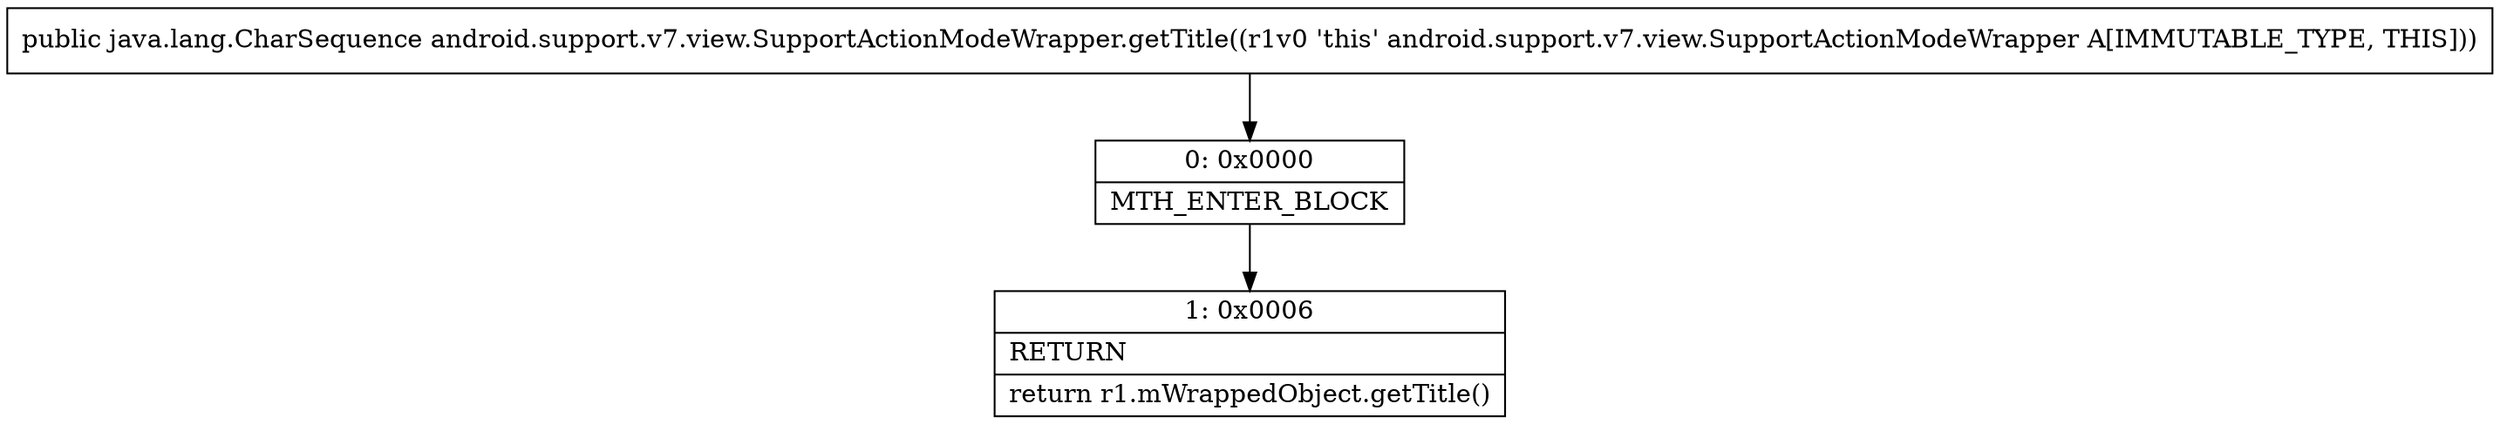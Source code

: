 digraph "CFG forandroid.support.v7.view.SupportActionModeWrapper.getTitle()Ljava\/lang\/CharSequence;" {
Node_0 [shape=record,label="{0\:\ 0x0000|MTH_ENTER_BLOCK\l}"];
Node_1 [shape=record,label="{1\:\ 0x0006|RETURN\l|return r1.mWrappedObject.getTitle()\l}"];
MethodNode[shape=record,label="{public java.lang.CharSequence android.support.v7.view.SupportActionModeWrapper.getTitle((r1v0 'this' android.support.v7.view.SupportActionModeWrapper A[IMMUTABLE_TYPE, THIS])) }"];
MethodNode -> Node_0;
Node_0 -> Node_1;
}

